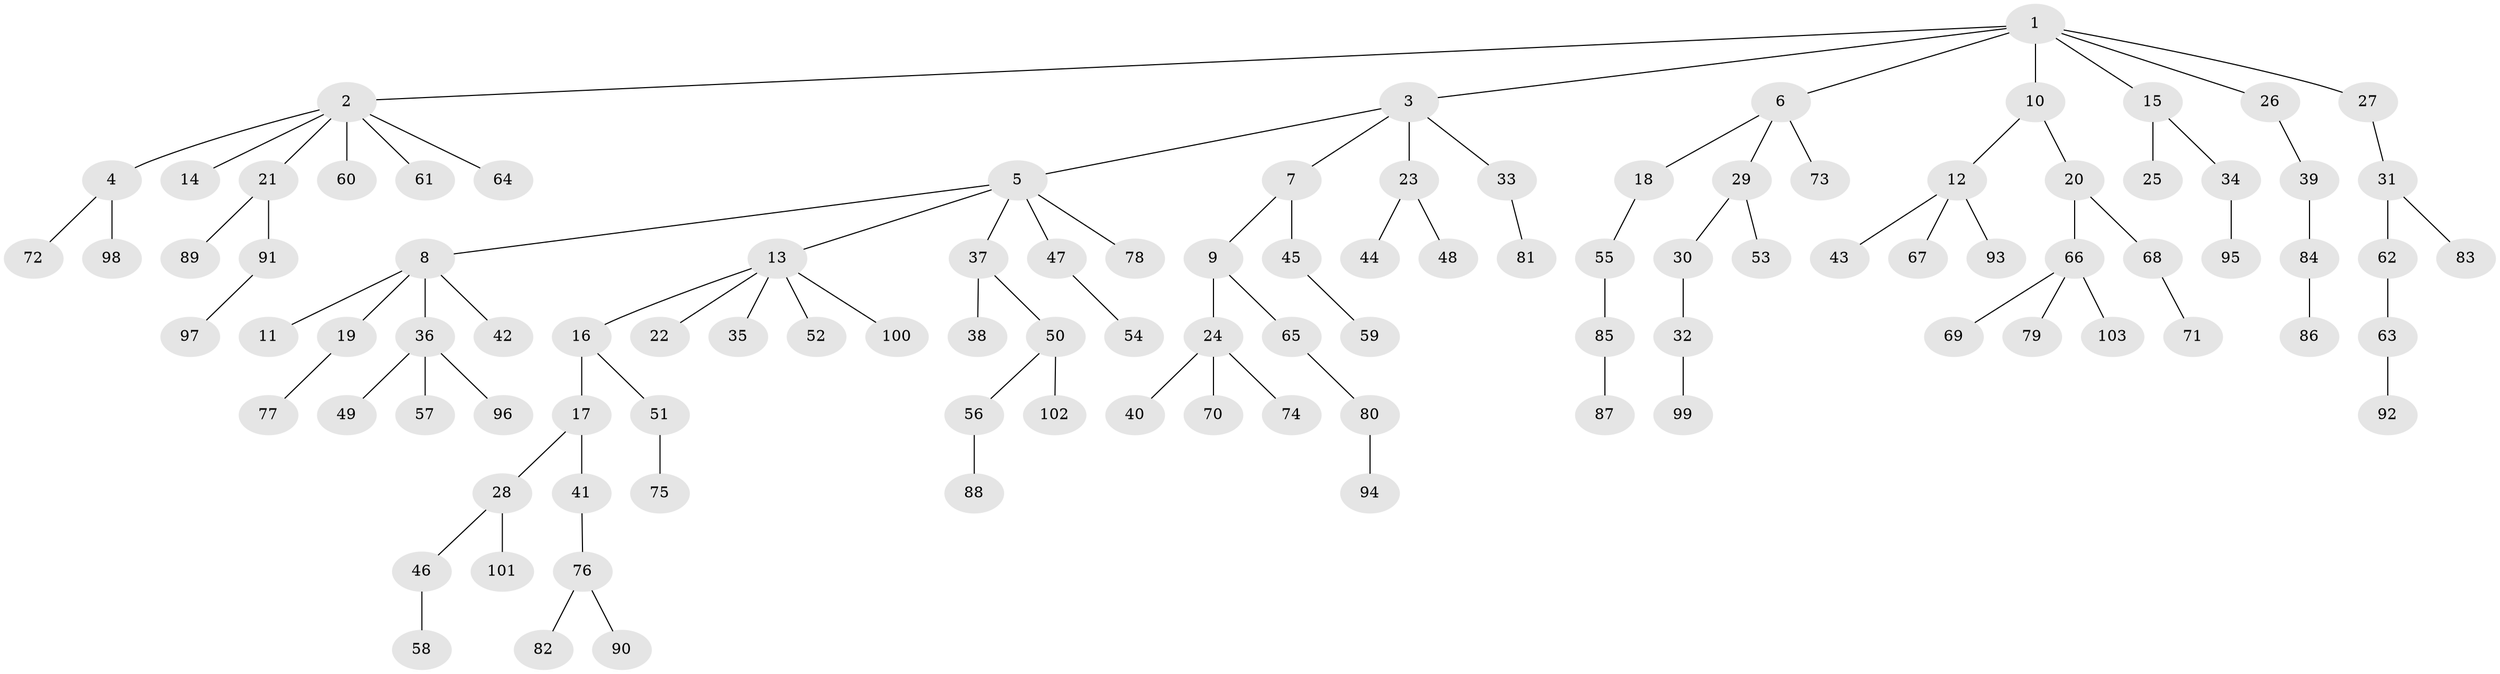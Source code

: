 // Generated by graph-tools (version 1.1) at 2025/15/03/09/25 04:15:23]
// undirected, 103 vertices, 102 edges
graph export_dot {
graph [start="1"]
  node [color=gray90,style=filled];
  1;
  2;
  3;
  4;
  5;
  6;
  7;
  8;
  9;
  10;
  11;
  12;
  13;
  14;
  15;
  16;
  17;
  18;
  19;
  20;
  21;
  22;
  23;
  24;
  25;
  26;
  27;
  28;
  29;
  30;
  31;
  32;
  33;
  34;
  35;
  36;
  37;
  38;
  39;
  40;
  41;
  42;
  43;
  44;
  45;
  46;
  47;
  48;
  49;
  50;
  51;
  52;
  53;
  54;
  55;
  56;
  57;
  58;
  59;
  60;
  61;
  62;
  63;
  64;
  65;
  66;
  67;
  68;
  69;
  70;
  71;
  72;
  73;
  74;
  75;
  76;
  77;
  78;
  79;
  80;
  81;
  82;
  83;
  84;
  85;
  86;
  87;
  88;
  89;
  90;
  91;
  92;
  93;
  94;
  95;
  96;
  97;
  98;
  99;
  100;
  101;
  102;
  103;
  1 -- 2;
  1 -- 3;
  1 -- 6;
  1 -- 10;
  1 -- 15;
  1 -- 26;
  1 -- 27;
  2 -- 4;
  2 -- 14;
  2 -- 21;
  2 -- 60;
  2 -- 61;
  2 -- 64;
  3 -- 5;
  3 -- 7;
  3 -- 23;
  3 -- 33;
  4 -- 72;
  4 -- 98;
  5 -- 8;
  5 -- 13;
  5 -- 37;
  5 -- 47;
  5 -- 78;
  6 -- 18;
  6 -- 29;
  6 -- 73;
  7 -- 9;
  7 -- 45;
  8 -- 11;
  8 -- 19;
  8 -- 36;
  8 -- 42;
  9 -- 24;
  9 -- 65;
  10 -- 12;
  10 -- 20;
  12 -- 43;
  12 -- 67;
  12 -- 93;
  13 -- 16;
  13 -- 22;
  13 -- 35;
  13 -- 52;
  13 -- 100;
  15 -- 25;
  15 -- 34;
  16 -- 17;
  16 -- 51;
  17 -- 28;
  17 -- 41;
  18 -- 55;
  19 -- 77;
  20 -- 66;
  20 -- 68;
  21 -- 89;
  21 -- 91;
  23 -- 44;
  23 -- 48;
  24 -- 40;
  24 -- 70;
  24 -- 74;
  26 -- 39;
  27 -- 31;
  28 -- 46;
  28 -- 101;
  29 -- 30;
  29 -- 53;
  30 -- 32;
  31 -- 62;
  31 -- 83;
  32 -- 99;
  33 -- 81;
  34 -- 95;
  36 -- 49;
  36 -- 57;
  36 -- 96;
  37 -- 38;
  37 -- 50;
  39 -- 84;
  41 -- 76;
  45 -- 59;
  46 -- 58;
  47 -- 54;
  50 -- 56;
  50 -- 102;
  51 -- 75;
  55 -- 85;
  56 -- 88;
  62 -- 63;
  63 -- 92;
  65 -- 80;
  66 -- 69;
  66 -- 79;
  66 -- 103;
  68 -- 71;
  76 -- 82;
  76 -- 90;
  80 -- 94;
  84 -- 86;
  85 -- 87;
  91 -- 97;
}
